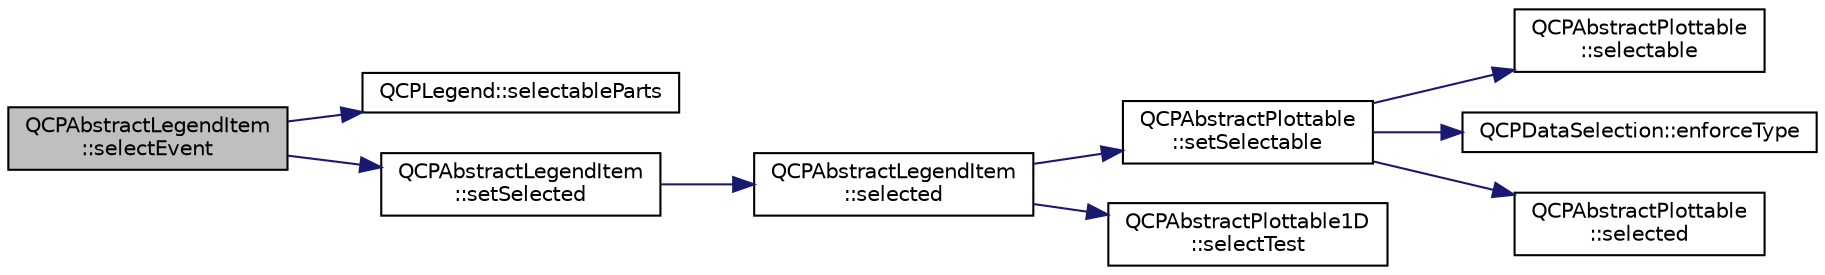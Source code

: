 digraph "QCPAbstractLegendItem::selectEvent"
{
  edge [fontname="Helvetica",fontsize="10",labelfontname="Helvetica",labelfontsize="10"];
  node [fontname="Helvetica",fontsize="10",shape=record];
  rankdir="LR";
  Node62 [label="QCPAbstractLegendItem\l::selectEvent",height=0.2,width=0.4,color="black", fillcolor="grey75", style="filled", fontcolor="black"];
  Node62 -> Node63 [color="midnightblue",fontsize="10",style="solid",fontname="Helvetica"];
  Node63 [label="QCPLegend::selectableParts",height=0.2,width=0.4,color="black", fillcolor="white", style="filled",URL="$class_q_c_p_legend.html#ad091ff5e11edbe0adecba81c35522ac7"];
  Node62 -> Node64 [color="midnightblue",fontsize="10",style="solid",fontname="Helvetica"];
  Node64 [label="QCPAbstractLegendItem\l::setSelected",height=0.2,width=0.4,color="black", fillcolor="white", style="filled",URL="$class_q_c_p_abstract_legend_item.html#a6eed93b0ab99cb3eabb043fb08179c2b"];
  Node64 -> Node65 [color="midnightblue",fontsize="10",style="solid",fontname="Helvetica"];
  Node65 [label="QCPAbstractLegendItem\l::selected",height=0.2,width=0.4,color="black", fillcolor="white", style="filled",URL="$class_q_c_p_abstract_legend_item.html#adf427dbb05d5f1a8e84c6abcb05becdf"];
  Node65 -> Node66 [color="midnightblue",fontsize="10",style="solid",fontname="Helvetica"];
  Node66 [label="QCPAbstractPlottable\l::setSelectable",height=0.2,width=0.4,color="black", fillcolor="white", style="filled",URL="$class_q_c_p_abstract_plottable.html#ac238d6e910f976f1f30d41c2bca44ac3"];
  Node66 -> Node67 [color="midnightblue",fontsize="10",style="solid",fontname="Helvetica"];
  Node67 [label="QCPAbstractPlottable\l::selectable",height=0.2,width=0.4,color="black", fillcolor="white", style="filled",URL="$class_q_c_p_abstract_plottable.html#a016653741033bd332d1d4c3c725cc284"];
  Node66 -> Node68 [color="midnightblue",fontsize="10",style="solid",fontname="Helvetica"];
  Node68 [label="QCPDataSelection::enforceType",height=0.2,width=0.4,color="black", fillcolor="white", style="filled",URL="$class_q_c_p_data_selection.html#a17b84d852911531d229f4a76aa239a75"];
  Node66 -> Node69 [color="midnightblue",fontsize="10",style="solid",fontname="Helvetica"];
  Node69 [label="QCPAbstractPlottable\l::selected",height=0.2,width=0.4,color="black", fillcolor="white", style="filled",URL="$class_q_c_p_abstract_plottable.html#a0b3b514474fe93354fc74cfc144184b4"];
  Node65 -> Node70 [color="midnightblue",fontsize="10",style="solid",fontname="Helvetica"];
  Node70 [label="QCPAbstractPlottable1D\l::selectTest",height=0.2,width=0.4,color="black", fillcolor="white", style="filled",URL="$class_q_c_p_abstract_plottable1_d.html#a4611b43bcb6441b2154eb4f4e0a33db2"];
}
